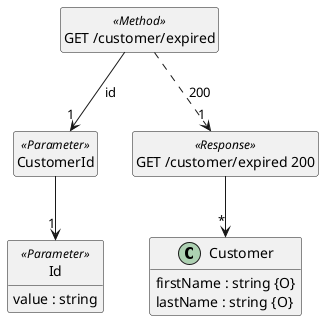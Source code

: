 @startuml
hide <<Method>> circle
hide <<Response>> circle
hide <<Parameter>> circle
hide empty methods
hide empty fields
set namespaceSeparator none

class "Customer" {
  firstName : string {O}
  lastName : string {O}
}

class "CustomerId" <<Parameter>> {
}

class "Id" <<Parameter>> {
  value : string
}

class "GET /customer/expired" <<Method>> {
}

class "GET /customer/expired 200" <<Response>> {
}

"CustomerId" --> "1" "Id"

"GET /customer/expired" --> "1" "CustomerId"  :  "id"

"GET /customer/expired 200" --> "*" "Customer"

"GET /customer/expired" ..> "1" "GET /customer/expired 200"  :  "200"

@enduml